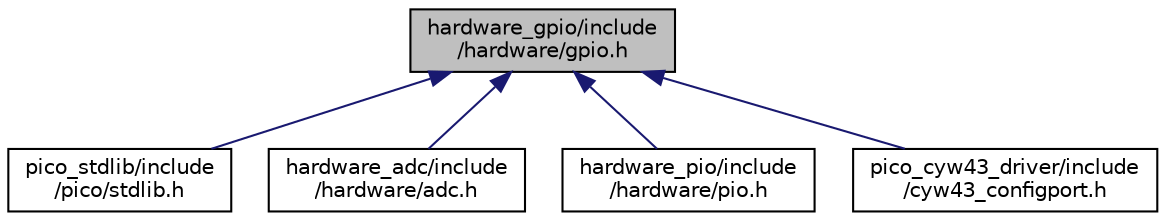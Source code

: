 digraph "hardware_gpio/include/hardware/gpio.h"
{
 // LATEX_PDF_SIZE
  edge [fontname="Helvetica",fontsize="10",labelfontname="Helvetica",labelfontsize="10"];
  node [fontname="Helvetica",fontsize="10",shape=record];
  Node1 [label="hardware_gpio/include\l/hardware/gpio.h",height=0.2,width=0.4,color="black", fillcolor="grey75", style="filled", fontcolor="black",tooltip=" "];
  Node1 -> Node2 [dir="back",color="midnightblue",fontsize="10",style="solid",fontname="Helvetica"];
  Node2 [label="pico_stdlib/include\l/pico/stdlib.h",height=0.2,width=0.4,color="black", fillcolor="white", style="filled",URL="$stdlib_8h.html",tooltip=" "];
  Node1 -> Node3 [dir="back",color="midnightblue",fontsize="10",style="solid",fontname="Helvetica"];
  Node3 [label="hardware_adc/include\l/hardware/adc.h",height=0.2,width=0.4,color="black", fillcolor="white", style="filled",URL="$rp2__common_2hardware__adc_2include_2hardware_2adc_8h.html",tooltip=" "];
  Node1 -> Node4 [dir="back",color="midnightblue",fontsize="10",style="solid",fontname="Helvetica"];
  Node4 [label="hardware_pio/include\l/hardware/pio.h",height=0.2,width=0.4,color="black", fillcolor="white", style="filled",URL="$rp2__common_2hardware__pio_2include_2hardware_2pio_8h.html",tooltip=" "];
  Node1 -> Node5 [dir="back",color="midnightblue",fontsize="10",style="solid",fontname="Helvetica"];
  Node5 [label="pico_cyw43_driver/include\l/cyw43_configport.h",height=0.2,width=0.4,color="black", fillcolor="white", style="filled",URL="$cyw43__configport_8h_source.html",tooltip=" "];
}
